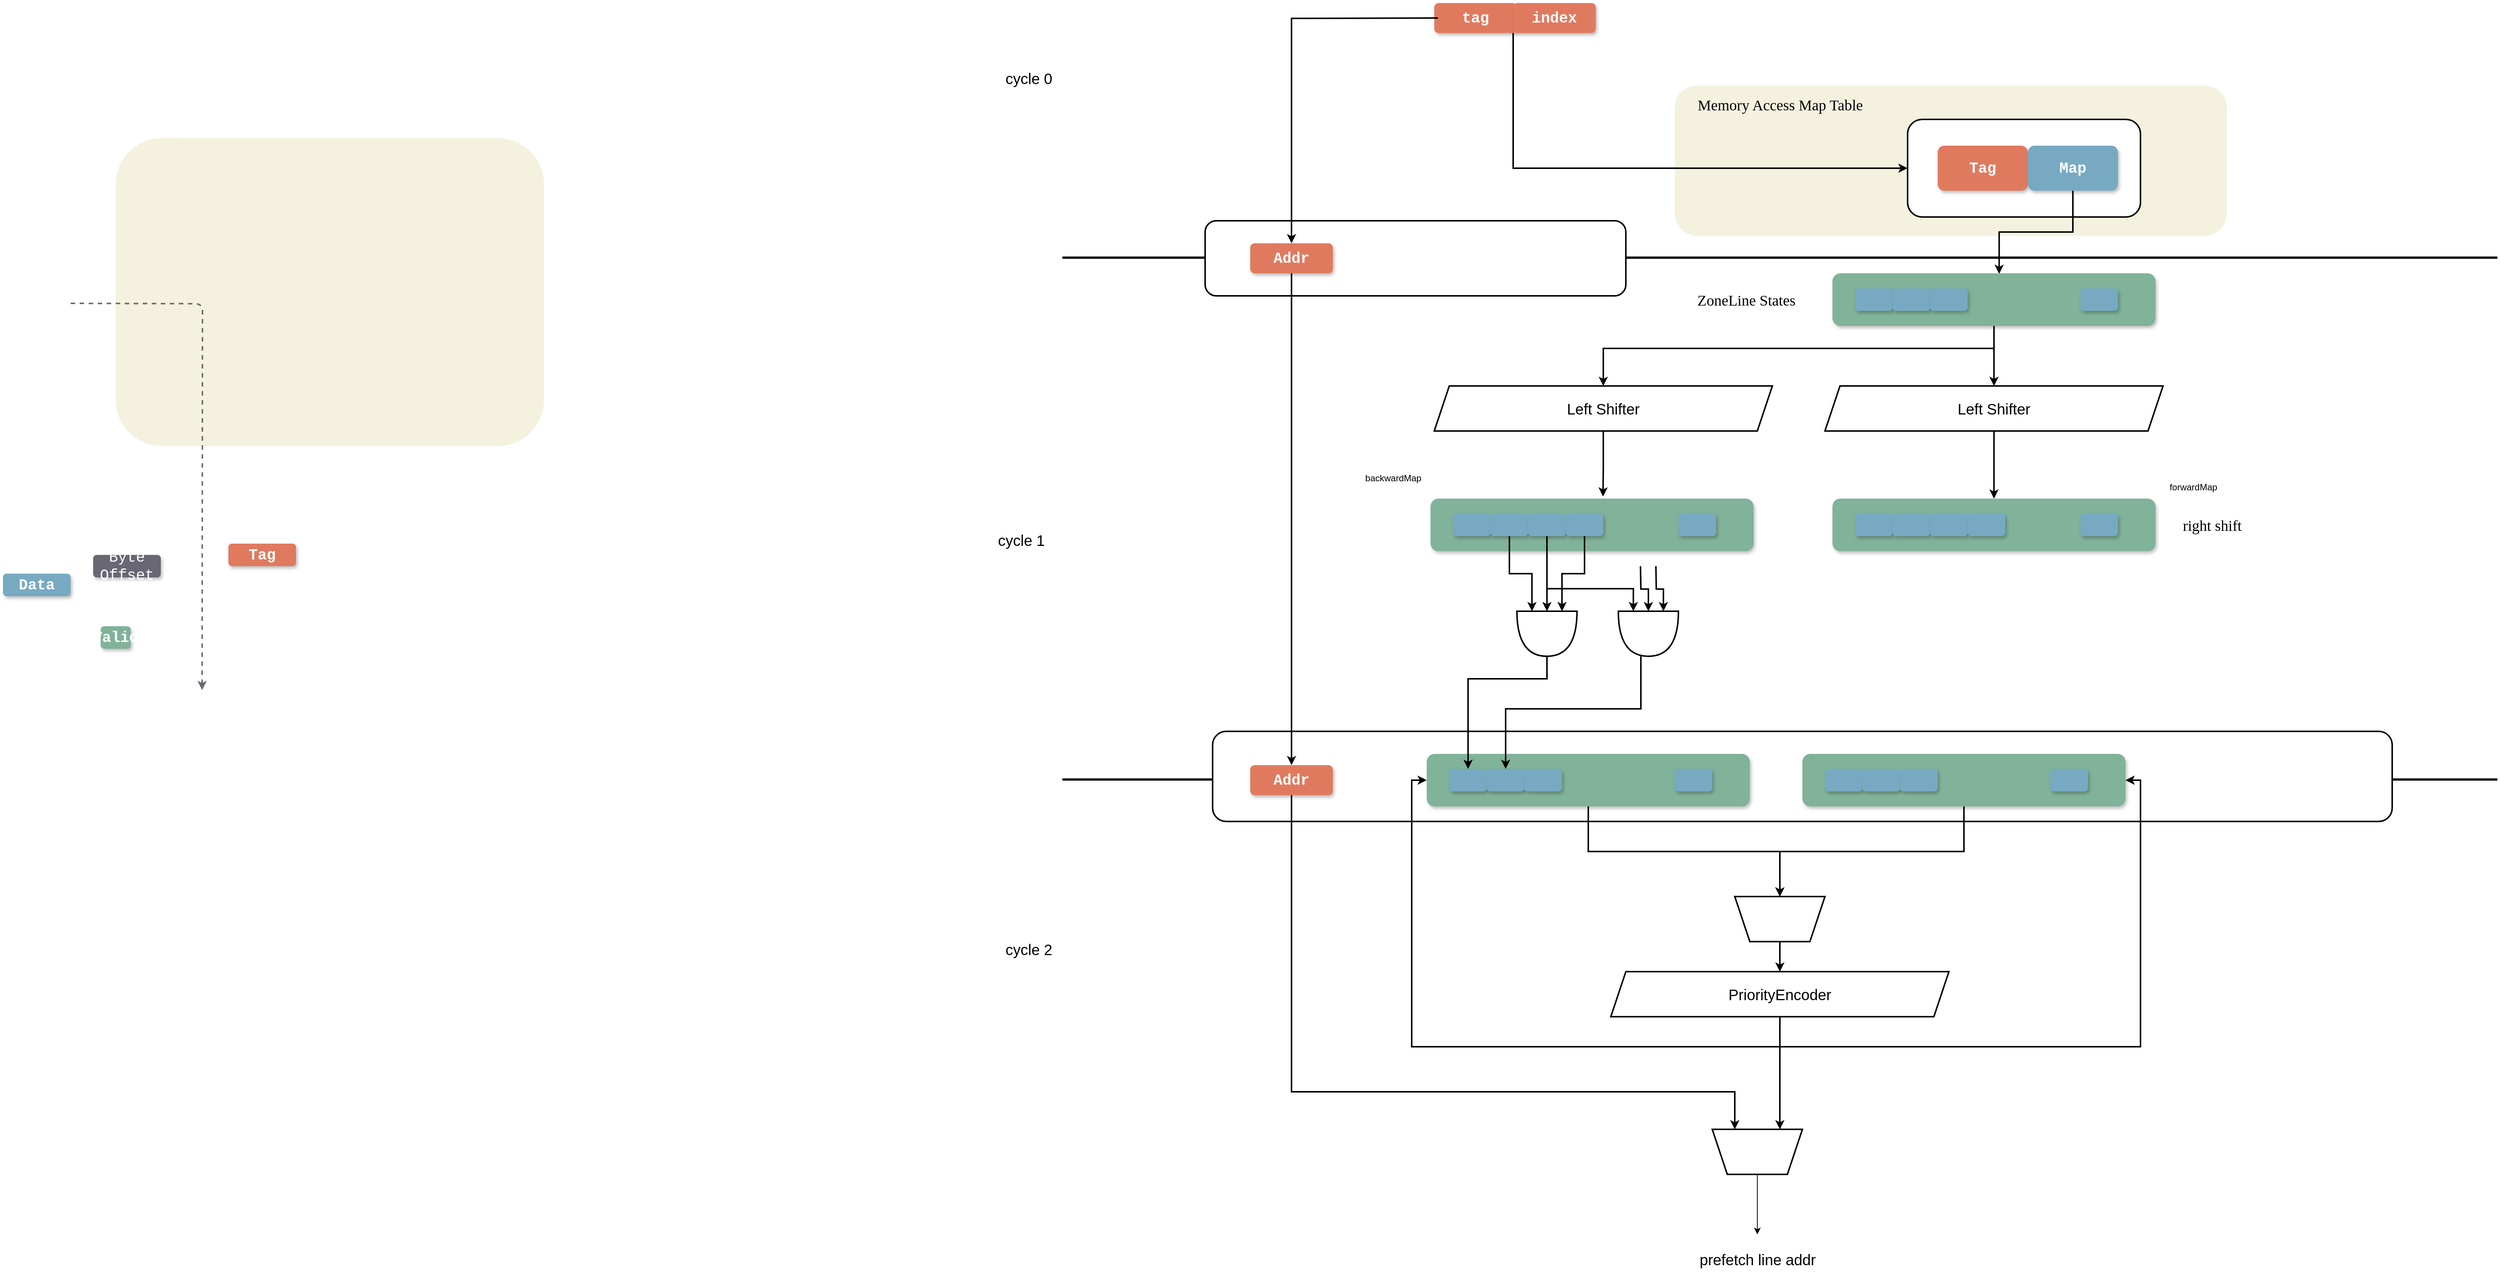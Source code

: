 <mxfile version="21.5.2" type="github">
  <diagram name="Page-1" id="qrJaefqJqWcOck06pkET">
    <mxGraphModel dx="4432" dy="956" grid="1" gridSize="10" guides="1" tooltips="1" connect="1" arrows="1" fold="1" page="1" pageScale="1" pageWidth="850" pageHeight="1100" math="0" shadow="0">
      <root>
        <mxCell id="0" />
        <mxCell id="1" parent="0" />
        <mxCell id="Y9d2AtKNgh2TE14PhXuT-106" value="" style="endArrow=none;html=1;rounded=0;strokeWidth=3;fontSize=20;" edge="1" parent="1">
          <mxGeometry width="50" height="50" relative="1" as="geometry">
            <mxPoint x="-360" y="1044.17" as="sourcePoint" />
            <mxPoint x="1550" y="1044.17" as="targetPoint" />
          </mxGeometry>
        </mxCell>
        <mxCell id="Y9d2AtKNgh2TE14PhXuT-105" value="" style="endArrow=none;html=1;rounded=0;strokeWidth=3;fontSize=20;" edge="1" parent="1">
          <mxGeometry width="50" height="50" relative="1" as="geometry">
            <mxPoint x="-360" y="349.17" as="sourcePoint" />
            <mxPoint x="1550" y="349.17" as="targetPoint" />
          </mxGeometry>
        </mxCell>
        <mxCell id="Y9d2AtKNgh2TE14PhXuT-96" value="" style="rounded=1;whiteSpace=wrap;html=1;strokeWidth=2;fontSize=20;" vertex="1" parent="1">
          <mxGeometry x="-160" y="980" width="1570" height="120" as="geometry" />
        </mxCell>
        <mxCell id="Y9d2AtKNgh2TE14PhXuT-81" value="" style="rounded=1;whiteSpace=wrap;html=1;strokeWidth=2;fontSize=20;" vertex="1" parent="1">
          <mxGeometry x="-170" y="300" width="560" height="100" as="geometry" />
        </mxCell>
        <mxCell id="Y9d2AtKNgh2TE14PhXuT-51" value="" style="whiteSpace=wrap;html=1;fontFamily=Courier New;strokeWidth=2;fillColor=#f4f1de;strokeColor=none;fontColor=#FFFFFF;rounded=1;shadow=0;glass=0;comic=0;gradientColor=none;fontSize=20;" vertex="1" parent="1">
          <mxGeometry x="455" y="120" width="735" height="200" as="geometry" />
        </mxCell>
        <mxCell id="Y9d2AtKNgh2TE14PhXuT-1" value="tag" style="rounded=1;whiteSpace=wrap;html=1;fontFamily=Courier New;strokeWidth=2;fillColor=#e07a5f;strokeColor=none;fontColor=#FFFFFF;shadow=1;glass=0;comic=0;gradientColor=none;fontStyle=1;fontSize=20;" vertex="1" parent="1">
          <mxGeometry x="135" y="10" width="110" height="40" as="geometry" />
        </mxCell>
        <mxCell id="Y9d2AtKNgh2TE14PhXuT-12" style="edgeStyle=orthogonalEdgeStyle;rounded=0;orthogonalLoop=1;jettySize=auto;html=1;exitX=0;exitY=1;exitDx=0;exitDy=0;entryX=0;entryY=0.5;entryDx=0;entryDy=0;fontFamily=Times New Roman;strokeWidth=2;fontSize=20;" edge="1" parent="1" source="Y9d2AtKNgh2TE14PhXuT-2" target="Y9d2AtKNgh2TE14PhXuT-3">
          <mxGeometry relative="1" as="geometry" />
        </mxCell>
        <mxCell id="Y9d2AtKNgh2TE14PhXuT-99" style="edgeStyle=orthogonalEdgeStyle;rounded=0;orthogonalLoop=1;jettySize=auto;html=1;entryX=0.5;entryY=0;entryDx=0;entryDy=0;strokeWidth=2;fontSize=20;" edge="1" parent="1" target="Y9d2AtKNgh2TE14PhXuT-97">
          <mxGeometry relative="1" as="geometry">
            <mxPoint x="140" y="30" as="sourcePoint" />
          </mxGeometry>
        </mxCell>
        <mxCell id="Y9d2AtKNgh2TE14PhXuT-2" value="index" style="rounded=1;whiteSpace=wrap;html=1;fontFamily=Courier New;strokeWidth=2;fillColor=#e07a5f;strokeColor=none;fontColor=#FFFFFF;shadow=1;glass=0;comic=0;gradientColor=none;fontStyle=1;fontSize=20;" vertex="1" parent="1">
          <mxGeometry x="240" y="10" width="110" height="40" as="geometry" />
        </mxCell>
        <mxCell id="Y9d2AtKNgh2TE14PhXuT-3" value="" style="rounded=1;whiteSpace=wrap;html=1;fontFamily=Times New Roman;strokeWidth=2;fontSize=20;" vertex="1" parent="1">
          <mxGeometry x="765" y="165" width="310" height="130" as="geometry" />
        </mxCell>
        <mxCell id="Y9d2AtKNgh2TE14PhXuT-4" value="Tag" style="whiteSpace=wrap;html=1;fontFamily=Courier New;strokeWidth=2;fillColor=#e07a5f;strokeColor=none;fontColor=#FFFFFF;rounded=1;shadow=1;glass=0;comic=0;gradientColor=none;fontStyle=1;fontSize=20;" vertex="1" parent="1">
          <mxGeometry x="805" y="200" width="120" height="60" as="geometry" />
        </mxCell>
        <mxCell id="Y9d2AtKNgh2TE14PhXuT-13" style="edgeStyle=orthogonalEdgeStyle;rounded=0;orthogonalLoop=1;jettySize=auto;html=1;exitX=0.5;exitY=1;exitDx=0;exitDy=0;entryX=0.516;entryY=0.01;entryDx=0;entryDy=0;entryPerimeter=0;fontFamily=Times New Roman;strokeWidth=2;fontSize=20;" edge="1" parent="1" source="Y9d2AtKNgh2TE14PhXuT-5" target="Y9d2AtKNgh2TE14PhXuT-15">
          <mxGeometry relative="1" as="geometry">
            <mxPoint x="865" y="360" as="targetPoint" />
          </mxGeometry>
        </mxCell>
        <mxCell id="Y9d2AtKNgh2TE14PhXuT-85" style="edgeStyle=orthogonalEdgeStyle;rounded=0;orthogonalLoop=1;jettySize=auto;html=1;entryX=0.5;entryY=0;entryDx=0;entryDy=0;strokeWidth=2;fontSize=20;" edge="1" parent="1" source="Y9d2AtKNgh2TE14PhXuT-15" target="Y9d2AtKNgh2TE14PhXuT-84">
          <mxGeometry relative="1" as="geometry">
            <Array as="points">
              <mxPoint x="880" y="470" />
              <mxPoint x="360" y="470" />
            </Array>
          </mxGeometry>
        </mxCell>
        <mxCell id="Y9d2AtKNgh2TE14PhXuT-88" style="edgeStyle=orthogonalEdgeStyle;rounded=0;orthogonalLoop=1;jettySize=auto;html=1;strokeWidth=2;fontSize=20;" edge="1" parent="1" source="Y9d2AtKNgh2TE14PhXuT-15" target="Y9d2AtKNgh2TE14PhXuT-87">
          <mxGeometry relative="1" as="geometry" />
        </mxCell>
        <mxCell id="Y9d2AtKNgh2TE14PhXuT-15" value="" style="whiteSpace=wrap;html=1;rounded=1;fontFamily=Courier New;strokeWidth=2;fillColor=#81b29a;strokeColor=none;fontColor=#FFFFFF;shadow=1;glass=0;comic=0;gradientColor=none;fontStyle=1;fontSize=20;" vertex="1" parent="1">
          <mxGeometry x="665" y="370" width="430" height="70" as="geometry" />
        </mxCell>
        <mxCell id="Y9d2AtKNgh2TE14PhXuT-5" value="Map" style="whiteSpace=wrap;html=1;fontFamily=Courier New;strokeWidth=2;fillColor=#77aac2;strokeColor=none;fontColor=#FFFFFF;rounded=1;shadow=1;glass=0;comic=0;gradientColor=none;fontStyle=1;fontSize=20;" vertex="1" parent="1">
          <mxGeometry x="925" y="200" width="120" height="60" as="geometry" />
        </mxCell>
        <mxCell id="Y9d2AtKNgh2TE14PhXuT-7" value="" style="rounded=1;whiteSpace=wrap;html=1;fontFamily=Courier New;strokeWidth=2;fillColor=#77aac2;strokeColor=none;fontColor=#FFFFFF;shadow=1;glass=0;comic=0;gradientColor=none;fontStyle=1;fontSize=20;" vertex="1" parent="1">
          <mxGeometry x="695" y="390" width="50" height="30" as="geometry" />
        </mxCell>
        <mxCell id="Y9d2AtKNgh2TE14PhXuT-8" value="" style="rounded=1;whiteSpace=wrap;html=1;fontFamily=Courier New;strokeWidth=2;fillColor=#77aac2;strokeColor=none;fontColor=#FFFFFF;shadow=1;glass=0;comic=0;gradientColor=none;fontStyle=1;fontSize=20;" vertex="1" parent="1">
          <mxGeometry x="745" y="390" width="50" height="30" as="geometry" />
        </mxCell>
        <mxCell id="Y9d2AtKNgh2TE14PhXuT-9" value="" style="rounded=1;whiteSpace=wrap;html=1;fontFamily=Courier New;strokeWidth=2;fillColor=#77aac2;strokeColor=none;fontColor=#FFFFFF;shadow=1;glass=0;comic=0;gradientColor=none;fontStyle=1;fontSize=20;" vertex="1" parent="1">
          <mxGeometry x="795" y="390" width="50" height="30" as="geometry" />
        </mxCell>
        <mxCell id="Y9d2AtKNgh2TE14PhXuT-10" value="" style="rounded=1;whiteSpace=wrap;html=1;fontFamily=Courier New;strokeWidth=2;fillColor=#77aac2;strokeColor=none;fontColor=#FFFFFF;shadow=1;glass=0;comic=0;gradientColor=none;fontStyle=1;fontSize=20;" vertex="1" parent="1">
          <mxGeometry x="995" y="390" width="50" height="30" as="geometry" />
        </mxCell>
        <mxCell id="Y9d2AtKNgh2TE14PhXuT-17" value="ZoneLine States" style="text;html=1;align=center;verticalAlign=middle;resizable=0;points=[];autosize=1;strokeColor=none;fillColor=none;fontFamily=Times New Roman;strokeWidth=2;fontSize=20;" vertex="1" parent="1">
          <mxGeometry x="475" y="385" width="150" height="40" as="geometry" />
        </mxCell>
        <mxCell id="Y9d2AtKNgh2TE14PhXuT-18" value="" style="whiteSpace=wrap;html=1;rounded=1;fontFamily=Courier New;strokeWidth=2;fillColor=#81b29a;strokeColor=none;fontColor=#FFFFFF;shadow=1;glass=0;comic=0;gradientColor=none;fontStyle=1;fontSize=20;" vertex="1" parent="1">
          <mxGeometry x="130" y="670" width="430" height="70" as="geometry" />
        </mxCell>
        <mxCell id="Y9d2AtKNgh2TE14PhXuT-19" value="" style="rounded=1;whiteSpace=wrap;html=1;fontFamily=Courier New;strokeWidth=2;fillColor=#77aac2;strokeColor=none;fontColor=#FFFFFF;shadow=1;glass=0;comic=0;gradientColor=none;fontStyle=1;fontSize=20;" vertex="1" parent="1">
          <mxGeometry x="160" y="690" width="50" height="30" as="geometry" />
        </mxCell>
        <mxCell id="Y9d2AtKNgh2TE14PhXuT-33" style="edgeStyle=orthogonalEdgeStyle;rounded=0;orthogonalLoop=1;jettySize=auto;html=1;exitX=0.5;exitY=1;exitDx=0;exitDy=0;entryX=0;entryY=0.75;entryDx=0;entryDy=0;entryPerimeter=0;fontFamily=Times New Roman;strokeWidth=2;fontSize=20;" edge="1" parent="1" source="Y9d2AtKNgh2TE14PhXuT-20" target="Y9d2AtKNgh2TE14PhXuT-31">
          <mxGeometry relative="1" as="geometry" />
        </mxCell>
        <mxCell id="Y9d2AtKNgh2TE14PhXuT-20" value="" style="rounded=1;whiteSpace=wrap;html=1;fontFamily=Courier New;strokeWidth=2;fillColor=#77aac2;strokeColor=none;fontColor=#FFFFFF;shadow=1;glass=0;comic=0;gradientColor=none;fontStyle=1;fontSize=20;" vertex="1" parent="1">
          <mxGeometry x="210" y="690" width="50" height="30" as="geometry" />
        </mxCell>
        <mxCell id="Y9d2AtKNgh2TE14PhXuT-34" style="edgeStyle=orthogonalEdgeStyle;rounded=0;orthogonalLoop=1;jettySize=auto;html=1;exitX=0.5;exitY=1;exitDx=0;exitDy=0;fontFamily=Times New Roman;strokeWidth=2;fontSize=20;" edge="1" parent="1" source="Y9d2AtKNgh2TE14PhXuT-21" target="Y9d2AtKNgh2TE14PhXuT-31">
          <mxGeometry relative="1" as="geometry" />
        </mxCell>
        <mxCell id="Y9d2AtKNgh2TE14PhXuT-39" style="edgeStyle=orthogonalEdgeStyle;rounded=0;orthogonalLoop=1;jettySize=auto;html=1;entryX=0;entryY=0.75;entryDx=0;entryDy=0;entryPerimeter=0;fontFamily=Times New Roman;strokeWidth=2;fontSize=20;" edge="1" parent="1" source="Y9d2AtKNgh2TE14PhXuT-21" target="Y9d2AtKNgh2TE14PhXuT-38">
          <mxGeometry relative="1" as="geometry">
            <Array as="points">
              <mxPoint x="285" y="790" />
              <mxPoint x="400" y="790" />
            </Array>
          </mxGeometry>
        </mxCell>
        <mxCell id="Y9d2AtKNgh2TE14PhXuT-21" value="" style="rounded=1;whiteSpace=wrap;html=1;fontFamily=Courier New;strokeWidth=2;fillColor=#77aac2;strokeColor=none;fontColor=#FFFFFF;shadow=1;glass=0;comic=0;gradientColor=none;fontStyle=1;fontSize=20;" vertex="1" parent="1">
          <mxGeometry x="260" y="690" width="50" height="30" as="geometry" />
        </mxCell>
        <mxCell id="Y9d2AtKNgh2TE14PhXuT-22" value="" style="rounded=1;whiteSpace=wrap;html=1;fontFamily=Courier New;strokeWidth=2;fillColor=#77aac2;strokeColor=none;fontColor=#FFFFFF;shadow=1;glass=0;comic=0;gradientColor=none;fontStyle=1;fontSize=20;" vertex="1" parent="1">
          <mxGeometry x="460" y="690" width="50" height="30" as="geometry" />
        </mxCell>
        <mxCell id="Y9d2AtKNgh2TE14PhXuT-29" value="right shift" style="text;html=1;align=center;verticalAlign=middle;resizable=0;points=[];autosize=1;strokeColor=none;fillColor=none;fontFamily=Times New Roman;strokeWidth=2;fontSize=20;" vertex="1" parent="1">
          <mxGeometry x="1120" y="685" width="100" height="40" as="geometry" />
        </mxCell>
        <mxCell id="Y9d2AtKNgh2TE14PhXuT-31" value="" style="shape=or;whiteSpace=wrap;html=1;rotation=90;fontFamily=Times New Roman;strokeWidth=2;fontSize=20;" vertex="1" parent="1">
          <mxGeometry x="255" y="810" width="60" height="80" as="geometry" />
        </mxCell>
        <mxCell id="Y9d2AtKNgh2TE14PhXuT-37" style="edgeStyle=orthogonalEdgeStyle;rounded=0;orthogonalLoop=1;jettySize=auto;html=1;entryX=0;entryY=0.25;entryDx=0;entryDy=0;entryPerimeter=0;exitX=0.5;exitY=1;exitDx=0;exitDy=0;fontFamily=Times New Roman;strokeWidth=2;fontSize=20;" edge="1" parent="1" source="Y9d2AtKNgh2TE14PhXuT-35" target="Y9d2AtKNgh2TE14PhXuT-31">
          <mxGeometry relative="1" as="geometry" />
        </mxCell>
        <mxCell id="Y9d2AtKNgh2TE14PhXuT-35" value="" style="rounded=1;whiteSpace=wrap;html=1;fontFamily=Courier New;strokeWidth=2;fillColor=#77aac2;strokeColor=none;fontColor=#FFFFFF;shadow=1;glass=0;comic=0;gradientColor=none;fontStyle=1;fontSize=20;" vertex="1" parent="1">
          <mxGeometry x="310" y="690" width="50" height="30" as="geometry" />
        </mxCell>
        <mxCell id="Y9d2AtKNgh2TE14PhXuT-41" style="edgeStyle=orthogonalEdgeStyle;rounded=0;orthogonalLoop=1;jettySize=auto;html=1;exitX=0;exitY=0.5;exitDx=0;exitDy=0;exitPerimeter=0;startArrow=classic;startFill=1;endArrow=none;endFill=0;fontFamily=Times New Roman;strokeWidth=2;fontSize=20;" edge="1" parent="1" source="Y9d2AtKNgh2TE14PhXuT-38">
          <mxGeometry relative="1" as="geometry">
            <mxPoint x="409.471" y="760" as="targetPoint" />
          </mxGeometry>
        </mxCell>
        <mxCell id="Y9d2AtKNgh2TE14PhXuT-43" style="edgeStyle=orthogonalEdgeStyle;rounded=0;orthogonalLoop=1;jettySize=auto;html=1;exitX=0;exitY=0.25;exitDx=0;exitDy=0;exitPerimeter=0;startArrow=classic;startFill=1;endArrow=none;endFill=0;fontFamily=Times New Roman;strokeWidth=2;fontSize=20;" edge="1" parent="1" source="Y9d2AtKNgh2TE14PhXuT-38">
          <mxGeometry relative="1" as="geometry">
            <mxPoint x="430.001" y="760" as="targetPoint" />
            <mxPoint x="430.53" y="860" as="sourcePoint" />
          </mxGeometry>
        </mxCell>
        <mxCell id="Y9d2AtKNgh2TE14PhXuT-93" style="edgeStyle=orthogonalEdgeStyle;rounded=0;orthogonalLoop=1;jettySize=auto;html=1;entryX=0.5;entryY=1;entryDx=0;entryDy=0;strokeWidth=2;fontSize=20;" edge="1" parent="1" source="Y9d2AtKNgh2TE14PhXuT-45" target="Y9d2AtKNgh2TE14PhXuT-92">
          <mxGeometry relative="1" as="geometry" />
        </mxCell>
        <mxCell id="Y9d2AtKNgh2TE14PhXuT-45" value="" style="whiteSpace=wrap;html=1;rounded=1;fontFamily=Courier New;strokeWidth=2;fillColor=#81b29a;strokeColor=none;fontColor=#FFFFFF;shadow=1;glass=0;comic=0;gradientColor=none;fontStyle=1;fontSize=20;" vertex="1" parent="1">
          <mxGeometry x="125" y="1010" width="430" height="70" as="geometry" />
        </mxCell>
        <mxCell id="Y9d2AtKNgh2TE14PhXuT-46" value="" style="rounded=1;whiteSpace=wrap;html=1;fontFamily=Courier New;strokeWidth=2;fillColor=#77aac2;strokeColor=none;fontColor=#FFFFFF;shadow=1;glass=0;comic=0;gradientColor=none;fontStyle=1;fontSize=20;" vertex="1" parent="1">
          <mxGeometry x="155" y="1030" width="50" height="30" as="geometry" />
        </mxCell>
        <mxCell id="Y9d2AtKNgh2TE14PhXuT-47" value="" style="rounded=1;whiteSpace=wrap;html=1;fontFamily=Courier New;strokeWidth=2;fillColor=#77aac2;strokeColor=none;fontColor=#FFFFFF;shadow=1;glass=0;comic=0;gradientColor=none;fontStyle=1;fontSize=20;" vertex="1" parent="1">
          <mxGeometry x="205" y="1030" width="50" height="30" as="geometry" />
        </mxCell>
        <mxCell id="Y9d2AtKNgh2TE14PhXuT-48" value="" style="rounded=1;whiteSpace=wrap;html=1;fontFamily=Courier New;strokeWidth=2;fillColor=#77aac2;strokeColor=none;fontColor=#FFFFFF;shadow=1;glass=0;comic=0;gradientColor=none;fontStyle=1;fontSize=20;" vertex="1" parent="1">
          <mxGeometry x="255" y="1030" width="50" height="30" as="geometry" />
        </mxCell>
        <mxCell id="Y9d2AtKNgh2TE14PhXuT-49" value="" style="rounded=1;whiteSpace=wrap;html=1;fontFamily=Courier New;strokeWidth=2;fillColor=#77aac2;strokeColor=none;fontColor=#FFFFFF;shadow=1;glass=0;comic=0;gradientColor=none;fontStyle=1;fontSize=20;" vertex="1" parent="1">
          <mxGeometry x="455" y="1030" width="50" height="30" as="geometry" />
        </mxCell>
        <mxCell id="Y9d2AtKNgh2TE14PhXuT-52" value="&lt;font style=&quot;font-size: 20px;&quot;&gt;Memory Access Map Table&lt;/font&gt;" style="text;html=1;align=center;verticalAlign=middle;resizable=0;points=[];autosize=1;strokeColor=none;fillColor=none;fontFamily=Times New Roman;strokeWidth=2;fontSize=20;" vertex="1" parent="1">
          <mxGeometry x="475" y="125" width="240" height="40" as="geometry" />
        </mxCell>
        <mxCell id="Y9d2AtKNgh2TE14PhXuT-58" style="edgeStyle=orthogonalEdgeStyle;rounded=0;orthogonalLoop=1;jettySize=auto;html=1;entryX=0.25;entryY=1;entryDx=0;entryDy=0;fontSize=20;strokeWidth=2;" edge="1" parent="1" source="Y9d2AtKNgh2TE14PhXuT-54" target="Y9d2AtKNgh2TE14PhXuT-56">
          <mxGeometry relative="1" as="geometry" />
        </mxCell>
        <mxCell id="Y9d2AtKNgh2TE14PhXuT-59" style="edgeStyle=orthogonalEdgeStyle;rounded=0;orthogonalLoop=1;jettySize=auto;html=1;entryX=0;entryY=0.5;entryDx=0;entryDy=0;fontSize=20;exitX=0.5;exitY=1;exitDx=0;exitDy=0;strokeWidth=2;" edge="1" parent="1" source="Y9d2AtKNgh2TE14PhXuT-54" target="Y9d2AtKNgh2TE14PhXuT-45">
          <mxGeometry relative="1" as="geometry">
            <Array as="points">
              <mxPoint x="595" y="1400" />
              <mxPoint x="105" y="1400" />
              <mxPoint x="105" y="1045" />
            </Array>
          </mxGeometry>
        </mxCell>
        <mxCell id="Y9d2AtKNgh2TE14PhXuT-65" style="edgeStyle=orthogonalEdgeStyle;rounded=0;orthogonalLoop=1;jettySize=auto;html=1;entryX=1;entryY=0.5;entryDx=0;entryDy=0;fontSize=20;exitX=0.5;exitY=1;exitDx=0;exitDy=0;strokeWidth=2;" edge="1" parent="1" source="Y9d2AtKNgh2TE14PhXuT-54" target="Y9d2AtKNgh2TE14PhXuT-60">
          <mxGeometry relative="1" as="geometry">
            <Array as="points">
              <mxPoint x="595" y="1400" />
              <mxPoint x="1075" y="1400" />
              <mxPoint x="1075" y="1045" />
            </Array>
          </mxGeometry>
        </mxCell>
        <mxCell id="Y9d2AtKNgh2TE14PhXuT-54" value="PriorityEncoder" style="shape=parallelogram;perimeter=parallelogramPerimeter;whiteSpace=wrap;html=1;fixedSize=1;fontSize=20;strokeWidth=2;" vertex="1" parent="1">
          <mxGeometry x="370" y="1300" width="450" height="60" as="geometry" />
        </mxCell>
        <mxCell id="Y9d2AtKNgh2TE14PhXuT-102" style="edgeStyle=orthogonalEdgeStyle;rounded=0;orthogonalLoop=1;jettySize=auto;html=1;fontSize=20;" edge="1" parent="1" source="Y9d2AtKNgh2TE14PhXuT-56">
          <mxGeometry relative="1" as="geometry">
            <mxPoint x="565" y="1650" as="targetPoint" />
          </mxGeometry>
        </mxCell>
        <mxCell id="Y9d2AtKNgh2TE14PhXuT-56" value="" style="shape=trapezoid;perimeter=trapezoidPerimeter;whiteSpace=wrap;html=1;fixedSize=1;rotation=-180;fontSize=20;strokeWidth=2;" vertex="1" parent="1">
          <mxGeometry x="505" y="1510" width="120" height="60" as="geometry" />
        </mxCell>
        <mxCell id="Y9d2AtKNgh2TE14PhXuT-94" style="edgeStyle=orthogonalEdgeStyle;rounded=0;orthogonalLoop=1;jettySize=auto;html=1;entryX=0.5;entryY=1;entryDx=0;entryDy=0;strokeWidth=2;fontSize=20;" edge="1" parent="1" source="Y9d2AtKNgh2TE14PhXuT-60" target="Y9d2AtKNgh2TE14PhXuT-92">
          <mxGeometry relative="1" as="geometry" />
        </mxCell>
        <mxCell id="Y9d2AtKNgh2TE14PhXuT-60" value="" style="whiteSpace=wrap;html=1;rounded=1;fontFamily=Courier New;strokeWidth=2;fillColor=#81b29a;strokeColor=none;fontColor=#FFFFFF;shadow=1;glass=0;comic=0;gradientColor=none;fontStyle=1;fontSize=20;" vertex="1" parent="1">
          <mxGeometry x="625" y="1010" width="430" height="70" as="geometry" />
        </mxCell>
        <mxCell id="Y9d2AtKNgh2TE14PhXuT-61" value="" style="rounded=1;whiteSpace=wrap;html=1;fontFamily=Courier New;strokeWidth=2;fillColor=#77aac2;strokeColor=none;fontColor=#FFFFFF;shadow=1;glass=0;comic=0;gradientColor=none;fontStyle=1;fontSize=20;" vertex="1" parent="1">
          <mxGeometry x="655" y="1030" width="50" height="30" as="geometry" />
        </mxCell>
        <mxCell id="Y9d2AtKNgh2TE14PhXuT-62" value="" style="rounded=1;whiteSpace=wrap;html=1;fontFamily=Courier New;strokeWidth=2;fillColor=#77aac2;strokeColor=none;fontColor=#FFFFFF;shadow=1;glass=0;comic=0;gradientColor=none;fontStyle=1;fontSize=20;" vertex="1" parent="1">
          <mxGeometry x="705" y="1030" width="50" height="30" as="geometry" />
        </mxCell>
        <mxCell id="Y9d2AtKNgh2TE14PhXuT-63" value="" style="rounded=1;whiteSpace=wrap;html=1;fontFamily=Courier New;strokeWidth=2;fillColor=#77aac2;strokeColor=none;fontColor=#FFFFFF;shadow=1;glass=0;comic=0;gradientColor=none;fontStyle=1;fontSize=20;" vertex="1" parent="1">
          <mxGeometry x="755" y="1030" width="50" height="30" as="geometry" />
        </mxCell>
        <mxCell id="Y9d2AtKNgh2TE14PhXuT-64" value="" style="rounded=1;whiteSpace=wrap;html=1;fontFamily=Courier New;strokeWidth=2;fillColor=#77aac2;strokeColor=none;fontColor=#FFFFFF;shadow=1;glass=0;comic=0;gradientColor=none;fontStyle=1;fontSize=20;" vertex="1" parent="1">
          <mxGeometry x="955" y="1030" width="50" height="30" as="geometry" />
        </mxCell>
        <mxCell id="Y9d2AtKNgh2TE14PhXuT-66" value="" style="rounded=1;whiteSpace=wrap;html=1;strokeWidth=2;fillColor=#f4f1de;strokeColor=none;fontFamily=Courier New;fontColor=#FFFFFF;shadow=0;glass=0;comic=0;gradientColor=none;fontSize=20;" vertex="1" parent="1">
          <mxGeometry x="-1620" y="190" width="570" height="410" as="geometry" />
        </mxCell>
        <mxCell id="Y9d2AtKNgh2TE14PhXuT-67" value="Valid" style="rounded=1;whiteSpace=wrap;html=1;strokeColor=none;shadow=1;glass=0;comic=0;gradientColor=none;fontFamily=Courier New;fontColor=#FFFFFF;fillColor=#81b29a;fontStyle=1;fontSize=20;strokeWidth=2;" vertex="1" parent="1">
          <mxGeometry x="-1640" y="840" width="40" height="30" as="geometry" />
        </mxCell>
        <mxCell id="Y9d2AtKNgh2TE14PhXuT-68" value="Data" style="rounded=1;whiteSpace=wrap;html=1;fillColor=#77aac2;strokeColor=none;shadow=1;glass=0;comic=0;gradientColor=none;fontFamily=Courier New;fontColor=#FFFFFF;fontStyle=1;fontSize=20;strokeWidth=2;" vertex="1" parent="1">
          <mxGeometry x="-1770" y="770" width="90" height="30" as="geometry" />
        </mxCell>
        <mxCell id="Y9d2AtKNgh2TE14PhXuT-69" value="Byte Offset" style="rounded=1;whiteSpace=wrap;html=1;fillColor=#696773;strokeColor=none;shadow=1;glass=0;comic=0;gradientColor=none;fontFamily=Courier New;fontColor=#FFFFFF;fontSize=20;strokeWidth=2;" vertex="1" parent="1">
          <mxGeometry x="-1650" y="745" width="90" height="30" as="geometry" />
        </mxCell>
        <mxCell id="Y9d2AtKNgh2TE14PhXuT-70" value="Tag" style="rounded=1;whiteSpace=wrap;html=1;strokeColor=none;shadow=1;glass=0;comic=0;gradientColor=none;fontFamily=Courier New;fontColor=#FFFFFF;fillColor=#e07a5f;fontStyle=1;fontSize=20;strokeWidth=2;" vertex="1" parent="1">
          <mxGeometry x="-1470" y="730" width="90" height="30" as="geometry" />
        </mxCell>
        <mxCell id="Y9d2AtKNgh2TE14PhXuT-74" style="edgeStyle=orthogonalEdgeStyle;rounded=1;orthogonalLoop=1;jettySize=auto;html=1;exitX=1;exitY=0.5;exitDx=0;exitDy=0;fontFamily=Helvetica;dashed=1;strokeColor=#696773;strokeWidth=2;fontSize=20;" edge="1" parent="1">
          <mxGeometry relative="1" as="geometry">
            <mxPoint x="-1505" y="925" as="targetPoint" />
            <mxPoint x="-1680" y="410" as="sourcePoint" />
          </mxGeometry>
        </mxCell>
        <mxCell id="Y9d2AtKNgh2TE14PhXuT-75" value="" style="whiteSpace=wrap;html=1;rounded=1;fontFamily=Courier New;strokeWidth=2;fillColor=#81b29a;strokeColor=none;fontColor=#FFFFFF;shadow=1;glass=0;comic=0;gradientColor=none;fontStyle=1;fontSize=20;" vertex="1" parent="1">
          <mxGeometry x="665" y="670" width="430" height="70" as="geometry" />
        </mxCell>
        <mxCell id="Y9d2AtKNgh2TE14PhXuT-76" value="" style="rounded=1;whiteSpace=wrap;html=1;fontFamily=Courier New;strokeWidth=2;fillColor=#77aac2;strokeColor=none;fontColor=#FFFFFF;shadow=1;glass=0;comic=0;gradientColor=none;fontStyle=1;fontSize=20;" vertex="1" parent="1">
          <mxGeometry x="695" y="690" width="50" height="30" as="geometry" />
        </mxCell>
        <mxCell id="Y9d2AtKNgh2TE14PhXuT-77" value="" style="rounded=1;whiteSpace=wrap;html=1;fontFamily=Courier New;strokeWidth=2;fillColor=#77aac2;strokeColor=none;fontColor=#FFFFFF;shadow=1;glass=0;comic=0;gradientColor=none;fontStyle=1;fontSize=20;" vertex="1" parent="1">
          <mxGeometry x="745" y="690" width="50" height="30" as="geometry" />
        </mxCell>
        <mxCell id="Y9d2AtKNgh2TE14PhXuT-78" value="" style="rounded=1;whiteSpace=wrap;html=1;fontFamily=Courier New;strokeWidth=2;fillColor=#77aac2;strokeColor=none;fontColor=#FFFFFF;shadow=1;glass=0;comic=0;gradientColor=none;fontStyle=1;fontSize=20;" vertex="1" parent="1">
          <mxGeometry x="795" y="690" width="50" height="30" as="geometry" />
        </mxCell>
        <mxCell id="Y9d2AtKNgh2TE14PhXuT-79" value="" style="rounded=1;whiteSpace=wrap;html=1;fontFamily=Courier New;strokeWidth=2;fillColor=#77aac2;strokeColor=none;fontColor=#FFFFFF;shadow=1;glass=0;comic=0;gradientColor=none;fontStyle=1;fontSize=20;" vertex="1" parent="1">
          <mxGeometry x="995" y="690" width="50" height="30" as="geometry" />
        </mxCell>
        <mxCell id="Y9d2AtKNgh2TE14PhXuT-80" value="" style="rounded=1;whiteSpace=wrap;html=1;fontFamily=Courier New;strokeWidth=2;fillColor=#77aac2;strokeColor=none;fontColor=#FFFFFF;shadow=1;glass=0;comic=0;gradientColor=none;fontStyle=1;fontSize=20;" vertex="1" parent="1">
          <mxGeometry x="845" y="690" width="50" height="30" as="geometry" />
        </mxCell>
        <mxCell id="Y9d2AtKNgh2TE14PhXuT-101" style="edgeStyle=orthogonalEdgeStyle;rounded=0;orthogonalLoop=1;jettySize=auto;html=1;entryX=0.75;entryY=1;entryDx=0;entryDy=0;strokeWidth=2;fontSize=20;" edge="1" parent="1" source="Y9d2AtKNgh2TE14PhXuT-82" target="Y9d2AtKNgh2TE14PhXuT-56">
          <mxGeometry relative="1" as="geometry">
            <Array as="points">
              <mxPoint x="-55" y="1460" />
              <mxPoint x="535" y="1460" />
            </Array>
          </mxGeometry>
        </mxCell>
        <mxCell id="Y9d2AtKNgh2TE14PhXuT-82" value="Addr" style="rounded=1;whiteSpace=wrap;html=1;fontFamily=Courier New;strokeWidth=2;fillColor=#e07a5f;strokeColor=none;fontColor=#FFFFFF;shadow=1;glass=0;comic=0;gradientColor=none;fontStyle=1;fontSize=20;" vertex="1" parent="1">
          <mxGeometry x="-110" y="1025" width="110" height="40" as="geometry" />
        </mxCell>
        <mxCell id="Y9d2AtKNgh2TE14PhXuT-86" style="edgeStyle=orthogonalEdgeStyle;rounded=0;orthogonalLoop=1;jettySize=auto;html=1;entryX=0.534;entryY=-0.039;entryDx=0;entryDy=0;entryPerimeter=0;strokeWidth=2;fontSize=20;" edge="1" parent="1" source="Y9d2AtKNgh2TE14PhXuT-84" target="Y9d2AtKNgh2TE14PhXuT-18">
          <mxGeometry relative="1" as="geometry" />
        </mxCell>
        <mxCell id="Y9d2AtKNgh2TE14PhXuT-84" value="Left Shifter" style="shape=parallelogram;perimeter=parallelogramPerimeter;whiteSpace=wrap;html=1;fixedSize=1;fontSize=20;strokeWidth=2;" vertex="1" parent="1">
          <mxGeometry x="135" y="520" width="450" height="60" as="geometry" />
        </mxCell>
        <mxCell id="Y9d2AtKNgh2TE14PhXuT-89" style="edgeStyle=orthogonalEdgeStyle;rounded=0;orthogonalLoop=1;jettySize=auto;html=1;entryX=0.5;entryY=0;entryDx=0;entryDy=0;strokeWidth=2;fontSize=20;" edge="1" parent="1" source="Y9d2AtKNgh2TE14PhXuT-87" target="Y9d2AtKNgh2TE14PhXuT-75">
          <mxGeometry relative="1" as="geometry" />
        </mxCell>
        <mxCell id="Y9d2AtKNgh2TE14PhXuT-87" value="Left Shifter" style="shape=parallelogram;perimeter=parallelogramPerimeter;whiteSpace=wrap;html=1;fixedSize=1;fontSize=20;strokeWidth=2;" vertex="1" parent="1">
          <mxGeometry x="655" y="520" width="450" height="60" as="geometry" />
        </mxCell>
        <mxCell id="Y9d2AtKNgh2TE14PhXuT-95" style="edgeStyle=orthogonalEdgeStyle;rounded=0;orthogonalLoop=1;jettySize=auto;html=1;strokeWidth=2;fontSize=20;" edge="1" parent="1" source="Y9d2AtKNgh2TE14PhXuT-92" target="Y9d2AtKNgh2TE14PhXuT-54">
          <mxGeometry relative="1" as="geometry" />
        </mxCell>
        <mxCell id="Y9d2AtKNgh2TE14PhXuT-92" value="" style="shape=trapezoid;perimeter=trapezoidPerimeter;whiteSpace=wrap;html=1;fixedSize=1;rotation=-180;fontSize=20;strokeWidth=2;" vertex="1" parent="1">
          <mxGeometry x="535" y="1200" width="120" height="60" as="geometry" />
        </mxCell>
        <mxCell id="Y9d2AtKNgh2TE14PhXuT-100" style="edgeStyle=orthogonalEdgeStyle;rounded=0;orthogonalLoop=1;jettySize=auto;html=1;strokeWidth=2;fontSize=20;" edge="1" parent="1" source="Y9d2AtKNgh2TE14PhXuT-97" target="Y9d2AtKNgh2TE14PhXuT-82">
          <mxGeometry relative="1" as="geometry" />
        </mxCell>
        <mxCell id="Y9d2AtKNgh2TE14PhXuT-97" value="Addr" style="rounded=1;whiteSpace=wrap;html=1;fontFamily=Courier New;strokeWidth=2;fillColor=#e07a5f;strokeColor=none;fontColor=#FFFFFF;shadow=1;glass=0;comic=0;gradientColor=none;fontStyle=1;fontSize=20;" vertex="1" parent="1">
          <mxGeometry x="-110" y="330" width="110" height="40" as="geometry" />
        </mxCell>
        <mxCell id="Y9d2AtKNgh2TE14PhXuT-103" value="prefetch line addr" style="text;html=1;align=center;verticalAlign=middle;resizable=0;points=[];autosize=1;strokeColor=none;fillColor=none;fontSize=20;" vertex="1" parent="1">
          <mxGeometry x="475" y="1663" width="180" height="40" as="geometry" />
        </mxCell>
        <mxCell id="Y9d2AtKNgh2TE14PhXuT-104" value="" style="edgeStyle=orthogonalEdgeStyle;rounded=0;orthogonalLoop=1;jettySize=auto;html=1;exitX=0;exitY=0.5;exitDx=0;exitDy=0;exitPerimeter=0;startArrow=classic;startFill=1;endArrow=none;endFill=0;fontFamily=Times New Roman;strokeWidth=2;fontSize=20;" edge="1" parent="1" target="Y9d2AtKNgh2TE14PhXuT-38">
          <mxGeometry relative="1" as="geometry">
            <mxPoint x="430.001" y="760" as="targetPoint" />
            <mxPoint x="430.53" y="860" as="sourcePoint" />
          </mxGeometry>
        </mxCell>
        <mxCell id="Y9d2AtKNgh2TE14PhXuT-38" value="" style="shape=or;whiteSpace=wrap;html=1;rotation=90;fontFamily=Times New Roman;strokeWidth=2;fontSize=20;" vertex="1" parent="1">
          <mxGeometry x="390" y="810" width="60" height="80" as="geometry" />
        </mxCell>
        <mxCell id="Y9d2AtKNgh2TE14PhXuT-90" style="edgeStyle=orthogonalEdgeStyle;rounded=0;orthogonalLoop=1;jettySize=auto;html=1;entryX=0.5;entryY=0;entryDx=0;entryDy=0;strokeWidth=2;fontSize=20;" edge="1" parent="1" target="Y9d2AtKNgh2TE14PhXuT-46">
          <mxGeometry relative="1" as="geometry">
            <mxPoint x="285" y="880" as="sourcePoint" />
            <Array as="points">
              <mxPoint x="285" y="910" />
              <mxPoint x="180" y="910" />
            </Array>
          </mxGeometry>
        </mxCell>
        <mxCell id="Y9d2AtKNgh2TE14PhXuT-91" style="edgeStyle=orthogonalEdgeStyle;rounded=0;orthogonalLoop=1;jettySize=auto;html=1;entryX=0.5;entryY=0;entryDx=0;entryDy=0;strokeWidth=2;fontSize=20;" edge="1" parent="1" target="Y9d2AtKNgh2TE14PhXuT-47">
          <mxGeometry relative="1" as="geometry">
            <mxPoint x="410" y="880" as="sourcePoint" />
            <Array as="points">
              <mxPoint x="410" y="950" />
              <mxPoint x="230" y="950" />
            </Array>
          </mxGeometry>
        </mxCell>
        <mxCell id="Y9d2AtKNgh2TE14PhXuT-107" value="cycle 0" style="text;html=1;align=center;verticalAlign=middle;resizable=0;points=[];autosize=1;strokeColor=none;fillColor=none;fontSize=20;" vertex="1" parent="1">
          <mxGeometry x="-450" y="90" width="90" height="40" as="geometry" />
        </mxCell>
        <mxCell id="Y9d2AtKNgh2TE14PhXuT-108" value="cycle 1" style="text;html=1;align=center;verticalAlign=middle;resizable=0;points=[];autosize=1;strokeColor=none;fillColor=none;fontSize=20;" vertex="1" parent="1">
          <mxGeometry x="-460" y="705" width="90" height="40" as="geometry" />
        </mxCell>
        <mxCell id="Y9d2AtKNgh2TE14PhXuT-109" value="cycle 2" style="text;html=1;align=center;verticalAlign=middle;resizable=0;points=[];autosize=1;strokeColor=none;fillColor=none;fontSize=20;" vertex="1" parent="1">
          <mxGeometry x="-450" y="1250" width="90" height="40" as="geometry" />
        </mxCell>
        <mxCell id="Y9d2AtKNgh2TE14PhXuT-110" value="forwardMap" style="text;html=1;align=center;verticalAlign=middle;resizable=0;points=[];autosize=1;strokeColor=none;fillColor=none;" vertex="1" parent="1">
          <mxGeometry x="1100" y="640" width="90" height="30" as="geometry" />
        </mxCell>
        <mxCell id="Y9d2AtKNgh2TE14PhXuT-111" value="backwardMap" style="text;html=1;align=center;verticalAlign=middle;resizable=0;points=[];autosize=1;strokeColor=none;fillColor=none;" vertex="1" parent="1">
          <mxGeometry x="30" y="628" width="100" height="30" as="geometry" />
        </mxCell>
      </root>
    </mxGraphModel>
  </diagram>
</mxfile>
